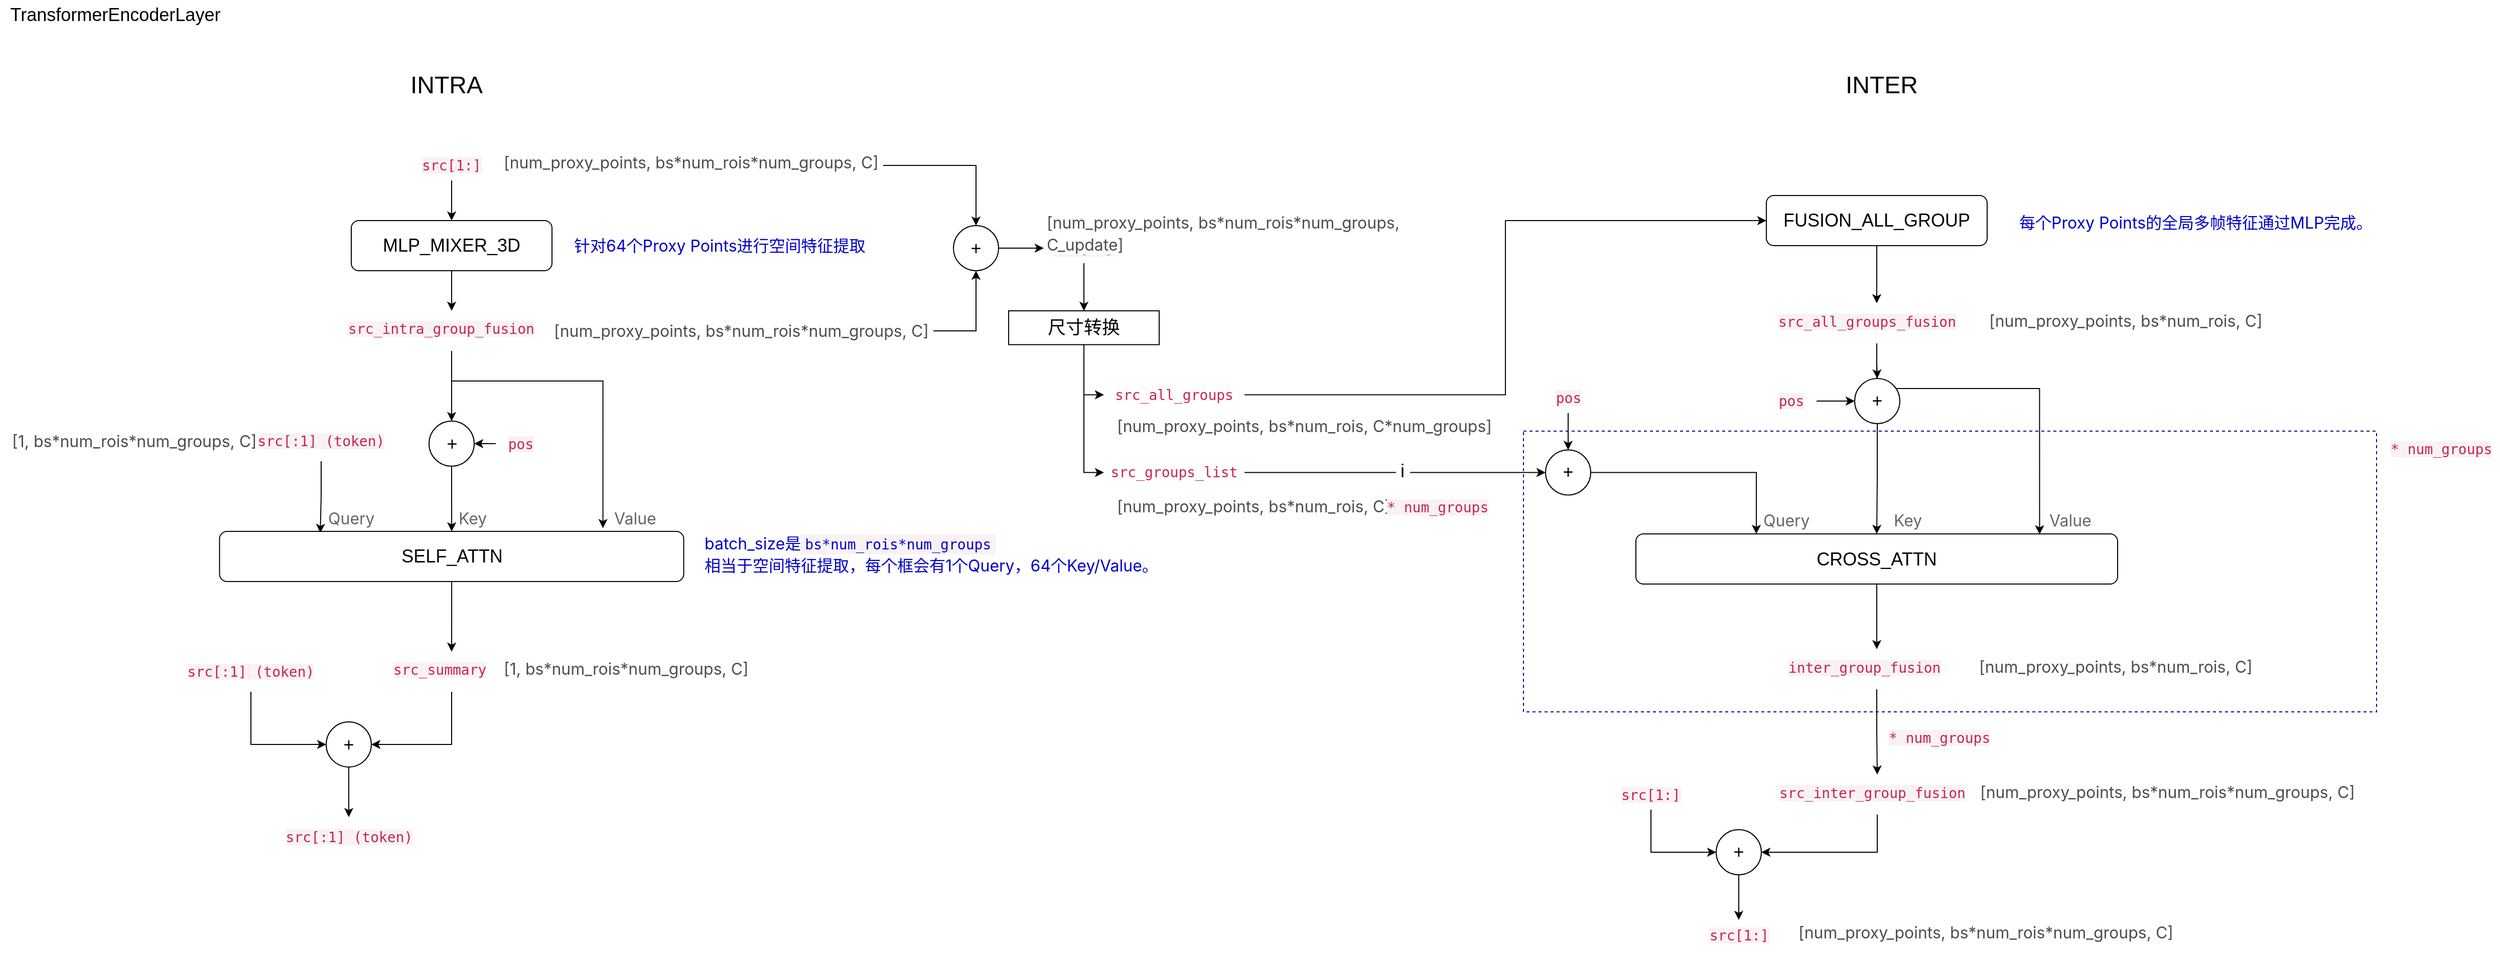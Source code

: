 <mxfile version="18.0.2" type="github">
  <diagram id="4wjyeySnkvLfih8uQl-l" name="Page-1">
    <mxGraphModel dx="3492" dy="1285" grid="1" gridSize="10" guides="1" tooltips="1" connect="1" arrows="1" fold="1" page="1" pageScale="1" pageWidth="1527" pageHeight="1569" math="0" shadow="0">
      <root>
        <mxCell id="0" />
        <mxCell id="1" parent="0" />
        <mxCell id="MsRUurbuokPV0QSmwj4z-70" value="" style="rounded=0;whiteSpace=wrap;html=1;fontSize=18;fontColor=#000000;fillColor=none;strokeColor=#000099;dashed=1;" vertex="1" parent="1">
          <mxGeometry x="1278" y="440" width="850" height="280" as="geometry" />
        </mxCell>
        <mxCell id="MsRUurbuokPV0QSmwj4z-1" value="&lt;font style=&quot;font-size: 18px;&quot;&gt;TransformerEncoderLayer&lt;/font&gt;" style="text;html=1;strokeColor=none;fillColor=none;align=center;verticalAlign=middle;whiteSpace=wrap;rounded=0;" vertex="1" parent="1">
          <mxGeometry x="-240" y="10" width="230" height="30" as="geometry" />
        </mxCell>
        <mxCell id="MsRUurbuokPV0QSmwj4z-8" style="edgeStyle=orthogonalEdgeStyle;rounded=0;orthogonalLoop=1;jettySize=auto;html=1;entryX=0.5;entryY=0;entryDx=0;entryDy=0;fontSize=18;" edge="1" parent="1" source="MsRUurbuokPV0QSmwj4z-2" target="MsRUurbuokPV0QSmwj4z-3">
          <mxGeometry relative="1" as="geometry" />
        </mxCell>
        <mxCell id="MsRUurbuokPV0QSmwj4z-2" value="&lt;span style=&quot;color: rgb(199, 37, 78); font-family: &amp;quot;Source Code Pro&amp;quot;, &amp;quot;DejaVu Sans Mono&amp;quot;, &amp;quot;Ubuntu Mono&amp;quot;, &amp;quot;Anonymous Pro&amp;quot;, &amp;quot;Droid Sans Mono&amp;quot;, Menlo, Monaco, Consolas, Inconsolata, Courier, monospace, &amp;quot;PingFang SC&amp;quot;, &amp;quot;Microsoft YaHei&amp;quot;, sans-serif; font-size: 14px; font-variant-ligatures: no-common-ligatures; text-align: start; background-color: rgb(249, 242, 244);&quot;&gt;src[1:]&lt;/span&gt;" style="text;html=1;strokeColor=none;fillColor=none;align=center;verticalAlign=middle;whiteSpace=wrap;rounded=0;" vertex="1" parent="1">
          <mxGeometry x="145" y="160" width="130" height="30" as="geometry" />
        </mxCell>
        <mxCell id="MsRUurbuokPV0QSmwj4z-9" style="edgeStyle=orthogonalEdgeStyle;rounded=0;orthogonalLoop=1;jettySize=auto;html=1;fontSize=18;" edge="1" parent="1" source="MsRUurbuokPV0QSmwj4z-3" target="MsRUurbuokPV0QSmwj4z-6">
          <mxGeometry relative="1" as="geometry" />
        </mxCell>
        <mxCell id="MsRUurbuokPV0QSmwj4z-3" value="MLP_MIXER_3D" style="rounded=1;whiteSpace=wrap;html=1;fontSize=18;" vertex="1" parent="1">
          <mxGeometry x="110" y="230" width="200" height="50" as="geometry" />
        </mxCell>
        <mxCell id="MsRUurbuokPV0QSmwj4z-11" style="edgeStyle=orthogonalEdgeStyle;rounded=0;orthogonalLoop=1;jettySize=auto;html=1;fontSize=18;" edge="1" parent="1" source="MsRUurbuokPV0QSmwj4z-4" target="MsRUurbuokPV0QSmwj4z-10">
          <mxGeometry relative="1" as="geometry" />
        </mxCell>
        <mxCell id="MsRUurbuokPV0QSmwj4z-4" value="&lt;meta charset=&quot;utf-8&quot;&gt;&lt;span style=&quot;color: rgb(77, 77, 77); font-family: -apple-system, &amp;quot;SF UI Text&amp;quot;, Arial, &amp;quot;PingFang SC&amp;quot;, &amp;quot;Hiragino Sans GB&amp;quot;, &amp;quot;Microsoft YaHei&amp;quot;, &amp;quot;WenQuanYi Micro Hei&amp;quot;, sans-serif; font-size: 16px; font-style: normal; font-variant-ligatures: no-common-ligatures; font-variant-caps: normal; font-weight: 400; letter-spacing: normal; orphans: 2; text-align: start; text-indent: 0px; text-transform: none; widows: 2; word-spacing: 0px; -webkit-text-stroke-width: 0px; background-color: rgb(255, 255, 255); text-decoration-thickness: initial; text-decoration-style: initial; text-decoration-color: initial; float: none; display: inline !important;&quot;&gt;[num_proxy_points, bs*num_rois*num_groups, C]&lt;/span&gt;" style="text;whiteSpace=wrap;html=1;fontSize=18;" vertex="1" parent="1">
          <mxGeometry x="260" y="155" width="380" height="40" as="geometry" />
        </mxCell>
        <mxCell id="MsRUurbuokPV0QSmwj4z-23" style="edgeStyle=orthogonalEdgeStyle;rounded=0;orthogonalLoop=1;jettySize=auto;html=1;entryX=0.5;entryY=0;entryDx=0;entryDy=0;fontSize=18;fontColor=#6666FF;exitX=0.5;exitY=1;exitDx=0;exitDy=0;" edge="1" parent="1" source="MsRUurbuokPV0QSmwj4z-6" target="MsRUurbuokPV0QSmwj4z-20">
          <mxGeometry relative="1" as="geometry">
            <Array as="points" />
          </mxGeometry>
        </mxCell>
        <mxCell id="MsRUurbuokPV0QSmwj4z-31" style="edgeStyle=orthogonalEdgeStyle;rounded=0;orthogonalLoop=1;jettySize=auto;html=1;entryX=0.826;entryY=-0.065;entryDx=0;entryDy=0;entryPerimeter=0;fontSize=18;fontColor=#6666FF;" edge="1" parent="1" source="MsRUurbuokPV0QSmwj4z-6" target="MsRUurbuokPV0QSmwj4z-19">
          <mxGeometry relative="1" as="geometry">
            <Array as="points">
              <mxPoint x="210" y="390" />
              <mxPoint x="361" y="390" />
            </Array>
          </mxGeometry>
        </mxCell>
        <mxCell id="MsRUurbuokPV0QSmwj4z-6" value="&lt;meta charset=&quot;utf-8&quot;&gt;&lt;span style=&quot;color: rgb(199, 37, 78); font-family: &amp;quot;Source Code Pro&amp;quot;, &amp;quot;DejaVu Sans Mono&amp;quot;, &amp;quot;Ubuntu Mono&amp;quot;, &amp;quot;Anonymous Pro&amp;quot;, &amp;quot;Droid Sans Mono&amp;quot;, Menlo, Monaco, Consolas, Inconsolata, Courier, monospace, &amp;quot;PingFang SC&amp;quot;, &amp;quot;Microsoft YaHei&amp;quot;, sans-serif; font-size: 14px; font-style: normal; font-variant-ligatures: no-common-ligatures; font-variant-caps: normal; font-weight: 400; letter-spacing: normal; orphans: 2; text-align: start; text-indent: 0px; text-transform: none; widows: 2; word-spacing: 0px; -webkit-text-stroke-width: 0px; background-color: rgb(249, 242, 244); text-decoration-thickness: initial; text-decoration-style: initial; text-decoration-color: initial; float: none; display: inline !important;&quot;&gt;src_intra_group_fusion&lt;/span&gt;" style="text;whiteSpace=wrap;html=1;fontSize=18;" vertex="1" parent="1">
          <mxGeometry x="105" y="320" width="210" height="40" as="geometry" />
        </mxCell>
        <mxCell id="MsRUurbuokPV0QSmwj4z-12" style="edgeStyle=orthogonalEdgeStyle;rounded=0;orthogonalLoop=1;jettySize=auto;html=1;entryX=0.5;entryY=1;entryDx=0;entryDy=0;fontSize=18;" edge="1" parent="1" source="MsRUurbuokPV0QSmwj4z-7" target="MsRUurbuokPV0QSmwj4z-10">
          <mxGeometry relative="1" as="geometry" />
        </mxCell>
        <mxCell id="MsRUurbuokPV0QSmwj4z-7" value="&lt;meta charset=&quot;utf-8&quot;&gt;&lt;p style=&quot;box-sizing: border-box; outline: 0px; margin: 0px 0px 16px; padding: 0px; font-weight: 400; font-size: 16px; color: rgb(77, 77, 77); line-height: 26px; overflow: auto hidden; overflow-wrap: break-word; font-family: -apple-system, &amp;quot;SF UI Text&amp;quot;, Arial, &amp;quot;PingFang SC&amp;quot;, &amp;quot;Hiragino Sans GB&amp;quot;, &amp;quot;Microsoft YaHei&amp;quot;, &amp;quot;WenQuanYi Micro Hei&amp;quot;, sans-serif; font-style: normal; font-variant-ligatures: no-common-ligatures; font-variant-caps: normal; letter-spacing: normal; orphans: 2; text-align: start; text-indent: 0px; text-transform: none; widows: 2; word-spacing: 0px; -webkit-text-stroke-width: 0px; background-color: rgb(255, 255, 255); text-decoration-thickness: initial; text-decoration-style: initial; text-decoration-color: initial;&quot;&gt;[num_proxy_points, bs*num_rois*num_groups, C]&lt;/p&gt;&lt;br class=&quot;Apple-interchange-newline&quot;&gt;" style="text;whiteSpace=wrap;html=1;fontSize=18;" vertex="1" parent="1">
          <mxGeometry x="310" y="320" width="380" height="40" as="geometry" />
        </mxCell>
        <mxCell id="MsRUurbuokPV0QSmwj4z-15" style="edgeStyle=orthogonalEdgeStyle;rounded=0;orthogonalLoop=1;jettySize=auto;html=1;entryX=0;entryY=0.5;entryDx=0;entryDy=0;fontSize=18;" edge="1" parent="1" source="MsRUurbuokPV0QSmwj4z-10" target="MsRUurbuokPV0QSmwj4z-13">
          <mxGeometry relative="1" as="geometry" />
        </mxCell>
        <mxCell id="MsRUurbuokPV0QSmwj4z-10" value="+" style="ellipse;whiteSpace=wrap;html=1;aspect=fixed;fontSize=18;" vertex="1" parent="1">
          <mxGeometry x="710" y="235" width="45" height="45" as="geometry" />
        </mxCell>
        <mxCell id="MsRUurbuokPV0QSmwj4z-58" style="edgeStyle=orthogonalEdgeStyle;rounded=0;orthogonalLoop=1;jettySize=auto;html=1;entryX=0.5;entryY=0;entryDx=0;entryDy=0;fontSize=18;fontColor=#000000;" edge="1" parent="1" source="MsRUurbuokPV0QSmwj4z-13" target="MsRUurbuokPV0QSmwj4z-50">
          <mxGeometry relative="1" as="geometry" />
        </mxCell>
        <mxCell id="MsRUurbuokPV0QSmwj4z-13" value="&lt;span style=&quot;color: rgb(199, 37, 78); font-family: &amp;quot;Source Code Pro&amp;quot;, &amp;quot;DejaVu Sans Mono&amp;quot;, &amp;quot;Ubuntu Mono&amp;quot;, &amp;quot;Anonymous Pro&amp;quot;, &amp;quot;Droid Sans Mono&amp;quot;, Menlo, Monaco, Consolas, Inconsolata, Courier, monospace, &amp;quot;PingFang SC&amp;quot;, &amp;quot;Microsoft YaHei&amp;quot;, sans-serif; font-size: 14px; font-variant-ligatures: no-common-ligatures; text-align: start; background-color: rgb(249, 242, 244);&quot;&gt;src[1:]&lt;/span&gt;" style="text;html=1;strokeColor=none;fillColor=none;align=center;verticalAlign=middle;whiteSpace=wrap;rounded=0;" vertex="1" parent="1">
          <mxGeometry x="800" y="242.5" width="80" height="30" as="geometry" />
        </mxCell>
        <mxCell id="MsRUurbuokPV0QSmwj4z-14" value="&lt;span style=&quot;color: rgb(77, 77, 77); font-family: -apple-system, &amp;quot;SF UI Text&amp;quot;, Arial, &amp;quot;PingFang SC&amp;quot;, &amp;quot;Hiragino Sans GB&amp;quot;, &amp;quot;Microsoft YaHei&amp;quot;, &amp;quot;WenQuanYi Micro Hei&amp;quot;, sans-serif; font-size: 16px; font-style: normal; font-variant-ligatures: no-common-ligatures; font-variant-caps: normal; font-weight: 400; letter-spacing: normal; orphans: 2; text-align: start; text-indent: 0px; text-transform: none; widows: 2; word-spacing: 0px; -webkit-text-stroke-width: 0px; background-color: rgb(255, 255, 255); text-decoration-thickness: initial; text-decoration-style: initial; text-decoration-color: initial; float: none; display: inline !important;&quot;&gt;[num_proxy_points, bs*num_rois*num_groups, C_update]&lt;/span&gt;" style="text;whiteSpace=wrap;html=1;fontSize=18;" vertex="1" parent="1">
          <mxGeometry x="801" y="215" width="420" height="38" as="geometry" />
        </mxCell>
        <mxCell id="MsRUurbuokPV0QSmwj4z-17" value="&lt;span style=&quot;font-family: -apple-system, &amp;quot;SF UI Text&amp;quot;, Arial, &amp;quot;PingFang SC&amp;quot;, &amp;quot;Hiragino Sans GB&amp;quot;, &amp;quot;Microsoft YaHei&amp;quot;, &amp;quot;WenQuanYi Micro Hei&amp;quot;, sans-serif; font-size: 16px; font-style: normal; font-variant-ligatures: no-common-ligatures; font-variant-caps: normal; font-weight: 400; letter-spacing: normal; orphans: 2; text-align: start; text-indent: 0px; text-transform: none; widows: 2; word-spacing: 0px; -webkit-text-stroke-width: 0px; background-color: rgb(255, 255, 255); text-decoration-thickness: initial; text-decoration-style: initial; text-decoration-color: initial; float: none; display: inline !important;&quot;&gt;&lt;font&gt;针对64个Proxy Points进行空间特征提取&lt;/font&gt;&lt;/span&gt;" style="text;whiteSpace=wrap;html=1;fontSize=18;fontColor=#0000CC;" vertex="1" parent="1">
          <mxGeometry x="330" y="237.5" width="310" height="40" as="geometry" />
        </mxCell>
        <mxCell id="MsRUurbuokPV0QSmwj4z-28" style="edgeStyle=orthogonalEdgeStyle;rounded=0;orthogonalLoop=1;jettySize=auto;html=1;entryX=0.217;entryY=0.03;entryDx=0;entryDy=0;fontSize=18;fontColor=#6666FF;entryPerimeter=0;" edge="1" parent="1" source="MsRUurbuokPV0QSmwj4z-18" target="MsRUurbuokPV0QSmwj4z-19">
          <mxGeometry relative="1" as="geometry" />
        </mxCell>
        <mxCell id="MsRUurbuokPV0QSmwj4z-18" value="&lt;span style=&quot;color: rgb(199, 37, 78); font-family: &amp;quot;Source Code Pro&amp;quot;, &amp;quot;DejaVu Sans Mono&amp;quot;, &amp;quot;Ubuntu Mono&amp;quot;, &amp;quot;Anonymous Pro&amp;quot;, &amp;quot;Droid Sans Mono&amp;quot;, Menlo, Monaco, Consolas, Inconsolata, Courier, monospace, &amp;quot;PingFang SC&amp;quot;, &amp;quot;Microsoft YaHei&amp;quot;, sans-serif; font-size: 14px; font-variant-ligatures: no-common-ligatures; text-align: start; background-color: rgb(249, 242, 244);&quot;&gt;src[:1] (token)&lt;/span&gt;" style="text;html=1;strokeColor=none;fillColor=none;align=center;verticalAlign=middle;whiteSpace=wrap;rounded=0;" vertex="1" parent="1">
          <mxGeometry y="430" width="160" height="40" as="geometry" />
        </mxCell>
        <mxCell id="MsRUurbuokPV0QSmwj4z-38" style="edgeStyle=orthogonalEdgeStyle;rounded=0;orthogonalLoop=1;jettySize=auto;html=1;entryX=0.5;entryY=0;entryDx=0;entryDy=0;fontSize=18;fontColor=#666666;" edge="1" parent="1" source="MsRUurbuokPV0QSmwj4z-19" target="MsRUurbuokPV0QSmwj4z-36">
          <mxGeometry relative="1" as="geometry" />
        </mxCell>
        <mxCell id="MsRUurbuokPV0QSmwj4z-19" value="SELF_ATTN" style="rounded=1;whiteSpace=wrap;html=1;fontSize=18;" vertex="1" parent="1">
          <mxGeometry x="-21.25" y="540" width="462.5" height="50" as="geometry" />
        </mxCell>
        <mxCell id="MsRUurbuokPV0QSmwj4z-26" style="edgeStyle=orthogonalEdgeStyle;rounded=0;orthogonalLoop=1;jettySize=auto;html=1;fontSize=18;fontColor=#6666FF;" edge="1" parent="1" source="MsRUurbuokPV0QSmwj4z-20" target="MsRUurbuokPV0QSmwj4z-19">
          <mxGeometry relative="1" as="geometry" />
        </mxCell>
        <mxCell id="MsRUurbuokPV0QSmwj4z-20" value="+" style="ellipse;whiteSpace=wrap;html=1;aspect=fixed;fontSize=18;" vertex="1" parent="1">
          <mxGeometry x="187.5" y="430" width="45" height="45" as="geometry" />
        </mxCell>
        <mxCell id="MsRUurbuokPV0QSmwj4z-24" style="edgeStyle=orthogonalEdgeStyle;rounded=0;orthogonalLoop=1;jettySize=auto;html=1;entryX=1;entryY=0.5;entryDx=0;entryDy=0;fontSize=18;fontColor=#6666FF;" edge="1" parent="1" source="MsRUurbuokPV0QSmwj4z-21" target="MsRUurbuokPV0QSmwj4z-20">
          <mxGeometry relative="1" as="geometry" />
        </mxCell>
        <mxCell id="MsRUurbuokPV0QSmwj4z-21" value="&lt;span style=&quot;color: rgb(199, 37, 78); font-family: &amp;quot;Source Code Pro&amp;quot;, &amp;quot;DejaVu Sans Mono&amp;quot;, &amp;quot;Ubuntu Mono&amp;quot;, &amp;quot;Anonymous Pro&amp;quot;, &amp;quot;Droid Sans Mono&amp;quot;, Menlo, Monaco, Consolas, Inconsolata, Courier, monospace, &amp;quot;PingFang SC&amp;quot;, &amp;quot;Microsoft YaHei&amp;quot;, sans-serif; font-size: 14px; font-variant-ligatures: no-common-ligatures; text-align: start; background-color: rgb(249, 242, 244);&quot;&gt;pos&lt;/span&gt;" style="text;html=1;strokeColor=none;fillColor=none;align=center;verticalAlign=middle;whiteSpace=wrap;rounded=0;" vertex="1" parent="1">
          <mxGeometry x="254" y="437.5" width="50" height="30" as="geometry" />
        </mxCell>
        <mxCell id="MsRUurbuokPV0QSmwj4z-32" value="&lt;span style=&quot;font-family: -apple-system, &amp;quot;SF UI Text&amp;quot;, Arial, &amp;quot;PingFang SC&amp;quot;, &amp;quot;Hiragino Sans GB&amp;quot;, &amp;quot;Microsoft YaHei&amp;quot;, &amp;quot;WenQuanYi Micro Hei&amp;quot;, sans-serif; font-size: 16px; font-style: normal; font-variant-ligatures: no-common-ligatures; font-variant-caps: normal; font-weight: 400; letter-spacing: normal; orphans: 2; text-align: start; text-indent: 0px; text-transform: none; widows: 2; word-spacing: 0px; -webkit-text-stroke-width: 0px; background-color: rgb(255, 255, 255); text-decoration-thickness: initial; text-decoration-style: initial; text-decoration-color: initial; float: none; display: inline !important;&quot;&gt;&lt;font color=&quot;#666666&quot;&gt;Query&lt;/font&gt;&lt;/span&gt;" style="text;whiteSpace=wrap;html=1;fontSize=18;" vertex="1" parent="1">
          <mxGeometry x="85" y="510" width="60" height="40" as="geometry" />
        </mxCell>
        <mxCell id="MsRUurbuokPV0QSmwj4z-33" value="&lt;span style=&quot;font-family: -apple-system, &amp;quot;SF UI Text&amp;quot;, Arial, &amp;quot;PingFang SC&amp;quot;, &amp;quot;Hiragino Sans GB&amp;quot;, &amp;quot;Microsoft YaHei&amp;quot;, &amp;quot;WenQuanYi Micro Hei&amp;quot;, sans-serif; font-size: 16px; font-style: normal; font-variant-ligatures: no-common-ligatures; font-variant-caps: normal; font-weight: 400; letter-spacing: normal; orphans: 2; text-align: start; text-indent: 0px; text-transform: none; widows: 2; word-spacing: 0px; -webkit-text-stroke-width: 0px; background-color: rgb(255, 255, 255); text-decoration-thickness: initial; text-decoration-style: initial; text-decoration-color: initial; float: none; display: inline !important;&quot;&gt;&lt;font color=&quot;#666666&quot;&gt;Key&lt;/font&gt;&lt;/span&gt;" style="text;whiteSpace=wrap;html=1;fontSize=18;" vertex="1" parent="1">
          <mxGeometry x="215" y="510" width="60" height="40" as="geometry" />
        </mxCell>
        <mxCell id="MsRUurbuokPV0QSmwj4z-34" value="&lt;span style=&quot;font-family: -apple-system, &amp;quot;SF UI Text&amp;quot;, Arial, &amp;quot;PingFang SC&amp;quot;, &amp;quot;Hiragino Sans GB&amp;quot;, &amp;quot;Microsoft YaHei&amp;quot;, &amp;quot;WenQuanYi Micro Hei&amp;quot;, sans-serif; font-size: 16px; font-style: normal; font-variant-ligatures: no-common-ligatures; font-variant-caps: normal; font-weight: 400; letter-spacing: normal; orphans: 2; text-align: start; text-indent: 0px; text-transform: none; widows: 2; word-spacing: 0px; -webkit-text-stroke-width: 0px; background-color: rgb(255, 255, 255); text-decoration-thickness: initial; text-decoration-style: initial; text-decoration-color: initial; float: none; display: inline !important;&quot;&gt;&lt;font color=&quot;#666666&quot;&gt;Value&lt;/font&gt;&lt;/span&gt;" style="text;whiteSpace=wrap;html=1;fontSize=18;" vertex="1" parent="1">
          <mxGeometry x="370" y="510" width="60" height="40" as="geometry" />
        </mxCell>
        <mxCell id="MsRUurbuokPV0QSmwj4z-35" value="&lt;meta charset=&quot;utf-8&quot;&gt;&lt;span style=&quot;color: rgb(77, 77, 77); font-family: -apple-system, &amp;quot;SF UI Text&amp;quot;, Arial, &amp;quot;PingFang SC&amp;quot;, &amp;quot;Hiragino Sans GB&amp;quot;, &amp;quot;Microsoft YaHei&amp;quot;, &amp;quot;WenQuanYi Micro Hei&amp;quot;, sans-serif; font-size: 16px; font-style: normal; font-variant-ligatures: no-common-ligatures; font-variant-caps: normal; font-weight: 400; letter-spacing: normal; orphans: 2; text-align: start; text-indent: 0px; text-transform: none; widows: 2; word-spacing: 0px; -webkit-text-stroke-width: 0px; background-color: rgb(255, 255, 255); text-decoration-thickness: initial; text-decoration-style: initial; text-decoration-color: initial; float: none; display: inline !important;&quot;&gt;[1, bs*num_rois*num_groups, C]&lt;/span&gt;" style="text;whiteSpace=wrap;html=1;fontSize=18;fontColor=#666666;" vertex="1" parent="1">
          <mxGeometry x="-230" y="432.5" width="260" height="40" as="geometry" />
        </mxCell>
        <mxCell id="MsRUurbuokPV0QSmwj4z-91" style="edgeStyle=orthogonalEdgeStyle;rounded=0;orthogonalLoop=1;jettySize=auto;html=1;entryX=1;entryY=0.5;entryDx=0;entryDy=0;fontSize=18;fontColor=#000000;exitX=0.5;exitY=1;exitDx=0;exitDy=0;" edge="1" parent="1" source="MsRUurbuokPV0QSmwj4z-36" target="MsRUurbuokPV0QSmwj4z-90">
          <mxGeometry relative="1" as="geometry" />
        </mxCell>
        <mxCell id="MsRUurbuokPV0QSmwj4z-36" value="&lt;meta charset=&quot;utf-8&quot;&gt;&lt;span style=&quot;color: rgb(199, 37, 78); font-family: &amp;quot;Source Code Pro&amp;quot;, &amp;quot;DejaVu Sans Mono&amp;quot;, &amp;quot;Ubuntu Mono&amp;quot;, &amp;quot;Anonymous Pro&amp;quot;, &amp;quot;Droid Sans Mono&amp;quot;, Menlo, Monaco, Consolas, Inconsolata, Courier, monospace, &amp;quot;PingFang SC&amp;quot;, &amp;quot;Microsoft YaHei&amp;quot;, sans-serif; font-size: 14px; font-style: normal; font-variant-ligatures: no-common-ligatures; font-variant-caps: normal; font-weight: 400; letter-spacing: normal; orphans: 2; text-align: start; text-indent: 0px; text-transform: none; widows: 2; word-spacing: 0px; -webkit-text-stroke-width: 0px; background-color: rgb(249, 242, 244); text-decoration-thickness: initial; text-decoration-style: initial; text-decoration-color: initial; float: none; display: inline !important;&quot;&gt;src_summary&lt;/span&gt;" style="text;whiteSpace=wrap;html=1;fontSize=18;fontColor=#666666;" vertex="1" parent="1">
          <mxGeometry x="150" y="660" width="120" height="40" as="geometry" />
        </mxCell>
        <mxCell id="MsRUurbuokPV0QSmwj4z-37" value="&lt;meta charset=&quot;utf-8&quot;&gt;&lt;span style=&quot;color: rgb(77, 77, 77); font-family: -apple-system, &amp;quot;SF UI Text&amp;quot;, Arial, &amp;quot;PingFang SC&amp;quot;, &amp;quot;Hiragino Sans GB&amp;quot;, &amp;quot;Microsoft YaHei&amp;quot;, &amp;quot;WenQuanYi Micro Hei&amp;quot;, sans-serif; font-size: 16px; font-style: normal; font-variant-ligatures: no-common-ligatures; font-variant-caps: normal; font-weight: 400; letter-spacing: normal; orphans: 2; text-align: start; text-indent: 0px; text-transform: none; widows: 2; word-spacing: 0px; -webkit-text-stroke-width: 0px; background-color: rgb(255, 255, 255); text-decoration-thickness: initial; text-decoration-style: initial; text-decoration-color: initial; float: none; display: inline !important;&quot;&gt;[1, bs*num_rois*num_groups, C]&lt;/span&gt;" style="text;whiteSpace=wrap;html=1;fontSize=18;fontColor=#666666;" vertex="1" parent="1">
          <mxGeometry x="260" y="660" width="260" height="40" as="geometry" />
        </mxCell>
        <mxCell id="MsRUurbuokPV0QSmwj4z-39" value="&lt;meta charset=&quot;utf-8&quot;&gt;&lt;span style=&quot;font-family: -apple-system, &amp;quot;SF UI Text&amp;quot;, Arial, &amp;quot;PingFang SC&amp;quot;, &amp;quot;Hiragino Sans GB&amp;quot;, &amp;quot;Microsoft YaHei&amp;quot;, &amp;quot;WenQuanYi Micro Hei&amp;quot;, sans-serif; font-size: 16px; font-style: normal; font-variant-ligatures: no-common-ligatures; font-variant-caps: normal; font-weight: 400; letter-spacing: normal; orphans: 2; text-align: start; text-indent: 0px; text-transform: none; widows: 2; word-spacing: 0px; -webkit-text-stroke-width: 0px; background-color: rgb(255, 255, 255); text-decoration-thickness: initial; text-decoration-style: initial; text-decoration-color: initial; float: none; display: inline !important;&quot;&gt;batch_size是&lt;/span&gt;&lt;code style=&quot;box-sizing: border-box; outline: 0px; font-family: &amp;quot;Source Code Pro&amp;quot;, &amp;quot;DejaVu Sans Mono&amp;quot;, &amp;quot;Ubuntu Mono&amp;quot;, &amp;quot;Anonymous Pro&amp;quot;, &amp;quot;Droid Sans Mono&amp;quot;, Menlo, Monaco, Consolas, Inconsolata, Courier, monospace, &amp;quot;PingFang SC&amp;quot;, &amp;quot;Microsoft YaHei&amp;quot;, sans-serif; font-size: 14px; line-height: 22px; background-color: rgb(249, 242, 244); border-radius: 2px; padding: 2px 4px; overflow-wrap: break-word; font-style: normal; font-variant-ligatures: no-common-ligatures; font-variant-caps: normal; font-weight: 400; letter-spacing: normal; orphans: 2; text-align: start; text-indent: 0px; text-transform: none; widows: 2; word-spacing: 0px; -webkit-text-stroke-width: 0px; text-decoration-thickness: initial; text-decoration-style: initial; text-decoration-color: initial;&quot;&gt;bs*num_rois*num_groups&lt;/code&gt;&lt;br style=&quot;box-sizing: border-box; outline: 0px; overflow-wrap: break-word; font-family: -apple-system, &amp;quot;SF UI Text&amp;quot;, Arial, &amp;quot;PingFang SC&amp;quot;, &amp;quot;Hiragino Sans GB&amp;quot;, &amp;quot;Microsoft YaHei&amp;quot;, &amp;quot;WenQuanYi Micro Hei&amp;quot;, sans-serif; font-size: 16px; font-style: normal; font-variant-ligatures: no-common-ligatures; font-variant-caps: normal; font-weight: 400; letter-spacing: normal; orphans: 2; text-align: start; text-indent: 0px; text-transform: none; widows: 2; word-spacing: 0px; -webkit-text-stroke-width: 0px; background-color: rgb(255, 255, 255); text-decoration-thickness: initial; text-decoration-style: initial; text-decoration-color: initial;&quot;&gt;&lt;span style=&quot;font-family: -apple-system, &amp;quot;SF UI Text&amp;quot;, Arial, &amp;quot;PingFang SC&amp;quot;, &amp;quot;Hiragino Sans GB&amp;quot;, &amp;quot;Microsoft YaHei&amp;quot;, &amp;quot;WenQuanYi Micro Hei&amp;quot;, sans-serif; font-size: 16px; font-style: normal; font-variant-ligatures: no-common-ligatures; font-variant-caps: normal; font-weight: 400; letter-spacing: normal; orphans: 2; text-align: start; text-indent: 0px; text-transform: none; widows: 2; word-spacing: 0px; -webkit-text-stroke-width: 0px; background-color: rgb(255, 255, 255); text-decoration-thickness: initial; text-decoration-style: initial; text-decoration-color: initial; float: none; display: inline !important;&quot;&gt;相当于空间特征提取，每个框会有1个Query，64个Key/Value。&lt;/span&gt;" style="text;whiteSpace=wrap;html=1;fontSize=18;fontColor=#0000CC;" vertex="1" parent="1">
          <mxGeometry x="460" y="535" width="470" height="60" as="geometry" />
        </mxCell>
        <mxCell id="MsRUurbuokPV0QSmwj4z-46" style="edgeStyle=orthogonalEdgeStyle;rounded=0;orthogonalLoop=1;jettySize=auto;html=1;entryX=0.5;entryY=0;entryDx=0;entryDy=0;fontSize=18;fontColor=#0000CC;" edge="1" parent="1" source="MsRUurbuokPV0QSmwj4z-40" target="MsRUurbuokPV0QSmwj4z-43">
          <mxGeometry relative="1" as="geometry" />
        </mxCell>
        <mxCell id="MsRUurbuokPV0QSmwj4z-40" value="FUSION_ALL_GROUP" style="rounded=1;whiteSpace=wrap;html=1;fontSize=18;" vertex="1" parent="1">
          <mxGeometry x="1520" y="205" width="220" height="50" as="geometry" />
        </mxCell>
        <mxCell id="MsRUurbuokPV0QSmwj4z-65" style="edgeStyle=orthogonalEdgeStyle;rounded=0;orthogonalLoop=1;jettySize=auto;html=1;entryX=0.5;entryY=0;entryDx=0;entryDy=0;fontSize=18;fontColor=#000000;" edge="1" parent="1" source="MsRUurbuokPV0QSmwj4z-43" target="MsRUurbuokPV0QSmwj4z-62">
          <mxGeometry relative="1" as="geometry" />
        </mxCell>
        <mxCell id="MsRUurbuokPV0QSmwj4z-67" style="edgeStyle=orthogonalEdgeStyle;rounded=0;orthogonalLoop=1;jettySize=auto;html=1;entryX=0.838;entryY=0.01;entryDx=0;entryDy=0;entryPerimeter=0;fontSize=18;fontColor=#000000;" edge="1" parent="1" source="MsRUurbuokPV0QSmwj4z-43" target="MsRUurbuokPV0QSmwj4z-47">
          <mxGeometry relative="1" as="geometry">
            <Array as="points">
              <mxPoint x="1630" y="397.5" />
              <mxPoint x="1792" y="397.5" />
            </Array>
          </mxGeometry>
        </mxCell>
        <mxCell id="MsRUurbuokPV0QSmwj4z-43" value="&lt;meta charset=&quot;utf-8&quot;&gt;&lt;span style=&quot;color: rgb(199, 37, 78); font-family: &amp;quot;Source Code Pro&amp;quot;, &amp;quot;DejaVu Sans Mono&amp;quot;, &amp;quot;Ubuntu Mono&amp;quot;, &amp;quot;Anonymous Pro&amp;quot;, &amp;quot;Droid Sans Mono&amp;quot;, Menlo, Monaco, Consolas, Inconsolata, Courier, monospace, &amp;quot;PingFang SC&amp;quot;, &amp;quot;Microsoft YaHei&amp;quot;, sans-serif; font-size: 14px; font-style: normal; font-variant-ligatures: no-common-ligatures; font-variant-caps: normal; font-weight: 400; letter-spacing: normal; orphans: 2; text-align: start; text-indent: 0px; text-transform: none; widows: 2; word-spacing: 0px; -webkit-text-stroke-width: 0px; background-color: rgb(249, 242, 244); text-decoration-thickness: initial; text-decoration-style: initial; text-decoration-color: initial; float: none; display: inline !important;&quot;&gt;src_all_groups_fusion&lt;/span&gt;" style="text;whiteSpace=wrap;html=1;fontSize=18;fontColor=#0000FF;" vertex="1" parent="1">
          <mxGeometry x="1530" y="312.5" width="200" height="40" as="geometry" />
        </mxCell>
        <mxCell id="MsRUurbuokPV0QSmwj4z-44" value="&lt;meta charset=&quot;utf-8&quot;&gt;&lt;span style=&quot;color: rgb(77, 77, 77); font-family: -apple-system, &amp;quot;SF UI Text&amp;quot;, Arial, &amp;quot;PingFang SC&amp;quot;, &amp;quot;Hiragino Sans GB&amp;quot;, &amp;quot;Microsoft YaHei&amp;quot;, &amp;quot;WenQuanYi Micro Hei&amp;quot;, sans-serif; font-size: 16px; font-style: normal; font-variant-ligatures: no-common-ligatures; font-variant-caps: normal; font-weight: 400; letter-spacing: normal; orphans: 2; text-align: start; text-indent: 0px; text-transform: none; widows: 2; word-spacing: 0px; -webkit-text-stroke-width: 0px; background-color: rgb(255, 255, 255); text-decoration-thickness: initial; text-decoration-style: initial; text-decoration-color: initial; float: none; display: inline !important;&quot;&gt;[num_proxy_points, bs*num_rois, C]&lt;/span&gt;" style="text;whiteSpace=wrap;html=1;fontSize=18;fontColor=#0000FF;" vertex="1" parent="1">
          <mxGeometry x="1740" y="312.5" width="280" height="40" as="geometry" />
        </mxCell>
        <mxCell id="MsRUurbuokPV0QSmwj4z-45" value="&lt;meta charset=&quot;utf-8&quot;&gt;&lt;span style=&quot;font-family: -apple-system, &amp;quot;SF UI Text&amp;quot;, Arial, &amp;quot;PingFang SC&amp;quot;, &amp;quot;Hiragino Sans GB&amp;quot;, &amp;quot;Microsoft YaHei&amp;quot;, &amp;quot;WenQuanYi Micro Hei&amp;quot;, sans-serif; font-size: 16px; font-style: normal; font-variant-ligatures: no-common-ligatures; font-variant-caps: normal; font-weight: 400; letter-spacing: normal; orphans: 2; text-align: start; text-indent: 0px; text-transform: none; widows: 2; word-spacing: 0px; -webkit-text-stroke-width: 0px; background-color: rgb(255, 255, 255); text-decoration-thickness: initial; text-decoration-style: initial; text-decoration-color: initial; float: none; display: inline !important;&quot;&gt;每个Proxy Points的全局多帧特征通过MLP完成。&lt;/span&gt;" style="text;whiteSpace=wrap;html=1;fontSize=18;fontColor=#0000CC;" vertex="1" parent="1">
          <mxGeometry x="1770" y="215" width="370" height="40" as="geometry" />
        </mxCell>
        <mxCell id="MsRUurbuokPV0QSmwj4z-76" style="edgeStyle=orthogonalEdgeStyle;rounded=0;orthogonalLoop=1;jettySize=auto;html=1;fontSize=18;fontColor=#000000;" edge="1" parent="1" source="MsRUurbuokPV0QSmwj4z-47" target="MsRUurbuokPV0QSmwj4z-68">
          <mxGeometry relative="1" as="geometry" />
        </mxCell>
        <mxCell id="MsRUurbuokPV0QSmwj4z-47" value="CROSS_ATTN" style="rounded=1;whiteSpace=wrap;html=1;fontSize=18;" vertex="1" parent="1">
          <mxGeometry x="1390" y="542.5" width="480" height="50" as="geometry" />
        </mxCell>
        <mxCell id="MsRUurbuokPV0QSmwj4z-59" style="edgeStyle=orthogonalEdgeStyle;rounded=0;orthogonalLoop=1;jettySize=auto;html=1;entryX=0;entryY=0.5;entryDx=0;entryDy=0;fontSize=18;fontColor=#000000;" edge="1" parent="1" source="MsRUurbuokPV0QSmwj4z-50" target="MsRUurbuokPV0QSmwj4z-103">
          <mxGeometry relative="1" as="geometry">
            <mxPoint x="1315.0" y="280" as="targetPoint" />
          </mxGeometry>
        </mxCell>
        <mxCell id="MsRUurbuokPV0QSmwj4z-109" style="edgeStyle=orthogonalEdgeStyle;rounded=0;orthogonalLoop=1;jettySize=auto;html=1;entryX=0;entryY=0.5;entryDx=0;entryDy=0;fontSize=18;fontColor=#000000;" edge="1" parent="1" source="MsRUurbuokPV0QSmwj4z-50" target="MsRUurbuokPV0QSmwj4z-107">
          <mxGeometry relative="1" as="geometry" />
        </mxCell>
        <mxCell id="MsRUurbuokPV0QSmwj4z-50" value="&lt;font color=&quot;#000000&quot;&gt;尺寸转换&lt;/font&gt;" style="rounded=0;whiteSpace=wrap;html=1;fontSize=18;fontColor=#0000CC;" vertex="1" parent="1">
          <mxGeometry x="765" y="320" width="150" height="33.75" as="geometry" />
        </mxCell>
        <mxCell id="MsRUurbuokPV0QSmwj4z-56" style="edgeStyle=orthogonalEdgeStyle;rounded=0;orthogonalLoop=1;jettySize=auto;html=1;entryX=0;entryY=0.5;entryDx=0;entryDy=0;fontSize=18;fontColor=#000000;exitX=1;exitY=0.5;exitDx=0;exitDy=0;" edge="1" parent="1" source="MsRUurbuokPV0QSmwj4z-107" target="MsRUurbuokPV0QSmwj4z-53">
          <mxGeometry relative="1" as="geometry">
            <mxPoint x="1380.0" y="300" as="sourcePoint" />
          </mxGeometry>
        </mxCell>
        <mxCell id="MsRUurbuokPV0QSmwj4z-100" value="&amp;nbsp;i&amp;nbsp;" style="edgeLabel;html=1;align=center;verticalAlign=middle;resizable=0;points=[];fontSize=18;fontColor=#000000;" vertex="1" connectable="0" parent="MsRUurbuokPV0QSmwj4z-56">
          <mxGeometry x="0.046" y="2" relative="1" as="geometry">
            <mxPoint as="offset" />
          </mxGeometry>
        </mxCell>
        <mxCell id="MsRUurbuokPV0QSmwj4z-61" style="edgeStyle=orthogonalEdgeStyle;rounded=0;orthogonalLoop=1;jettySize=auto;html=1;entryX=0.25;entryY=0;entryDx=0;entryDy=0;fontSize=18;fontColor=#000000;exitX=1;exitY=0.5;exitDx=0;exitDy=0;" edge="1" parent="1" source="MsRUurbuokPV0QSmwj4z-53" target="MsRUurbuokPV0QSmwj4z-47">
          <mxGeometry relative="1" as="geometry" />
        </mxCell>
        <mxCell id="MsRUurbuokPV0QSmwj4z-53" value="+" style="ellipse;whiteSpace=wrap;html=1;aspect=fixed;fontSize=18;" vertex="1" parent="1">
          <mxGeometry x="1300" y="458.75" width="45" height="45" as="geometry" />
        </mxCell>
        <mxCell id="MsRUurbuokPV0QSmwj4z-55" style="edgeStyle=orthogonalEdgeStyle;rounded=0;orthogonalLoop=1;jettySize=auto;html=1;entryX=0.5;entryY=0;entryDx=0;entryDy=0;fontSize=18;fontColor=#000000;" edge="1" parent="1" source="MsRUurbuokPV0QSmwj4z-54" target="MsRUurbuokPV0QSmwj4z-53">
          <mxGeometry relative="1" as="geometry" />
        </mxCell>
        <mxCell id="MsRUurbuokPV0QSmwj4z-54" value="&lt;span style=&quot;color: rgb(199, 37, 78); font-family: &amp;quot;Source Code Pro&amp;quot;, &amp;quot;DejaVu Sans Mono&amp;quot;, &amp;quot;Ubuntu Mono&amp;quot;, &amp;quot;Anonymous Pro&amp;quot;, &amp;quot;Droid Sans Mono&amp;quot;, Menlo, Monaco, Consolas, Inconsolata, Courier, monospace, &amp;quot;PingFang SC&amp;quot;, &amp;quot;Microsoft YaHei&amp;quot;, sans-serif; font-size: 14px; font-variant-ligatures: no-common-ligatures; text-align: start; background-color: rgb(249, 242, 244);&quot;&gt;pos&lt;/span&gt;" style="text;html=1;strokeColor=none;fillColor=none;align=center;verticalAlign=middle;whiteSpace=wrap;rounded=0;" vertex="1" parent="1">
          <mxGeometry x="1297.5" y="392" width="50" height="30" as="geometry" />
        </mxCell>
        <mxCell id="MsRUurbuokPV0QSmwj4z-66" style="edgeStyle=orthogonalEdgeStyle;rounded=0;orthogonalLoop=1;jettySize=auto;html=1;entryX=0.5;entryY=0;entryDx=0;entryDy=0;fontSize=18;fontColor=#000000;" edge="1" parent="1" source="MsRUurbuokPV0QSmwj4z-62" target="MsRUurbuokPV0QSmwj4z-47">
          <mxGeometry relative="1" as="geometry" />
        </mxCell>
        <mxCell id="MsRUurbuokPV0QSmwj4z-62" value="+" style="ellipse;whiteSpace=wrap;html=1;aspect=fixed;fontSize=18;" vertex="1" parent="1">
          <mxGeometry x="1608" y="387.5" width="45" height="45" as="geometry" />
        </mxCell>
        <mxCell id="MsRUurbuokPV0QSmwj4z-63" style="edgeStyle=orthogonalEdgeStyle;rounded=0;orthogonalLoop=1;jettySize=auto;html=1;entryX=0;entryY=0.5;entryDx=0;entryDy=0;fontSize=18;fontColor=#000000;" edge="1" parent="1" source="MsRUurbuokPV0QSmwj4z-64" target="MsRUurbuokPV0QSmwj4z-62">
          <mxGeometry relative="1" as="geometry" />
        </mxCell>
        <mxCell id="MsRUurbuokPV0QSmwj4z-64" value="&lt;span style=&quot;color: rgb(199, 37, 78); font-family: &amp;quot;Source Code Pro&amp;quot;, &amp;quot;DejaVu Sans Mono&amp;quot;, &amp;quot;Ubuntu Mono&amp;quot;, &amp;quot;Anonymous Pro&amp;quot;, &amp;quot;Droid Sans Mono&amp;quot;, Menlo, Monaco, Consolas, Inconsolata, Courier, monospace, &amp;quot;PingFang SC&amp;quot;, &amp;quot;Microsoft YaHei&amp;quot;, sans-serif; font-size: 14px; font-variant-ligatures: no-common-ligatures; text-align: start; background-color: rgb(249, 242, 244);&quot;&gt;pos&lt;/span&gt;" style="text;html=1;strokeColor=none;fillColor=none;align=center;verticalAlign=middle;whiteSpace=wrap;rounded=0;" vertex="1" parent="1">
          <mxGeometry x="1520" y="395" width="50" height="30" as="geometry" />
        </mxCell>
        <mxCell id="MsRUurbuokPV0QSmwj4z-79" style="edgeStyle=orthogonalEdgeStyle;rounded=0;orthogonalLoop=1;jettySize=auto;html=1;entryX=0.5;entryY=0;entryDx=0;entryDy=0;fontSize=18;fontColor=#000000;" edge="1" parent="1" source="MsRUurbuokPV0QSmwj4z-68" target="MsRUurbuokPV0QSmwj4z-78">
          <mxGeometry relative="1" as="geometry" />
        </mxCell>
        <mxCell id="MsRUurbuokPV0QSmwj4z-68" value="&lt;meta charset=&quot;utf-8&quot;&gt;&lt;span style=&quot;color: rgb(199, 37, 78); font-family: &amp;quot;Source Code Pro&amp;quot;, &amp;quot;DejaVu Sans Mono&amp;quot;, &amp;quot;Ubuntu Mono&amp;quot;, &amp;quot;Anonymous Pro&amp;quot;, &amp;quot;Droid Sans Mono&amp;quot;, Menlo, Monaco, Consolas, Inconsolata, Courier, monospace, &amp;quot;PingFang SC&amp;quot;, &amp;quot;Microsoft YaHei&amp;quot;, sans-serif; font-size: 14px; font-style: normal; font-variant-ligatures: no-common-ligatures; font-variant-caps: normal; font-weight: 400; letter-spacing: normal; orphans: 2; text-align: start; text-indent: 0px; text-transform: none; widows: 2; word-spacing: 0px; -webkit-text-stroke-width: 0px; background-color: rgb(249, 242, 244); text-decoration-thickness: initial; text-decoration-style: initial; text-decoration-color: initial; float: none; display: inline !important;&quot;&gt;inter_group_fusion&lt;/span&gt;" style="text;whiteSpace=wrap;html=1;fontSize=18;fontColor=#000000;" vertex="1" parent="1">
          <mxGeometry x="1540" y="657.5" width="180" height="40" as="geometry" />
        </mxCell>
        <mxCell id="MsRUurbuokPV0QSmwj4z-69" value="&lt;meta charset=&quot;utf-8&quot;&gt;&lt;span style=&quot;color: rgb(77, 77, 77); font-family: -apple-system, &amp;quot;SF UI Text&amp;quot;, Arial, &amp;quot;PingFang SC&amp;quot;, &amp;quot;Hiragino Sans GB&amp;quot;, &amp;quot;Microsoft YaHei&amp;quot;, &amp;quot;WenQuanYi Micro Hei&amp;quot;, sans-serif; font-size: 16px; font-style: normal; font-variant-ligatures: no-common-ligatures; font-variant-caps: normal; font-weight: 400; letter-spacing: normal; orphans: 2; text-align: start; text-indent: 0px; text-transform: none; widows: 2; word-spacing: 0px; -webkit-text-stroke-width: 0px; background-color: rgb(255, 255, 255); text-decoration-thickness: initial; text-decoration-style: initial; text-decoration-color: initial; float: none; display: inline !important;&quot;&gt;[num_proxy_points, bs*num_rois, C]&lt;/span&gt;" style="text;whiteSpace=wrap;html=1;fontSize=18;fontColor=#000000;" vertex="1" parent="1">
          <mxGeometry x="1730" y="657.5" width="280" height="40" as="geometry" />
        </mxCell>
        <mxCell id="MsRUurbuokPV0QSmwj4z-85" style="edgeStyle=orthogonalEdgeStyle;rounded=0;orthogonalLoop=1;jettySize=auto;html=1;entryX=1;entryY=0.5;entryDx=0;entryDy=0;fontSize=18;fontColor=#000000;exitX=0.5;exitY=1;exitDx=0;exitDy=0;" edge="1" parent="1" source="MsRUurbuokPV0QSmwj4z-78" target="MsRUurbuokPV0QSmwj4z-82">
          <mxGeometry relative="1" as="geometry" />
        </mxCell>
        <mxCell id="MsRUurbuokPV0QSmwj4z-78" value="&lt;span style=&quot;color: rgb(199, 37, 78); font-family: &amp;quot;Source Code Pro&amp;quot;, &amp;quot;DejaVu Sans Mono&amp;quot;, &amp;quot;Ubuntu Mono&amp;quot;, &amp;quot;Anonymous Pro&amp;quot;, &amp;quot;Droid Sans Mono&amp;quot;, Menlo, Monaco, Consolas, Inconsolata, Courier, monospace, &amp;quot;PingFang SC&amp;quot;, &amp;quot;Microsoft YaHei&amp;quot;, sans-serif; font-size: 14px; font-style: normal; font-variant-ligatures: no-common-ligatures; font-variant-caps: normal; font-weight: 400; letter-spacing: normal; orphans: 2; text-align: start; text-indent: 0px; text-transform: none; widows: 2; word-spacing: 0px; -webkit-text-stroke-width: 0px; background-color: rgb(249, 242, 244); text-decoration-thickness: initial; text-decoration-style: initial; text-decoration-color: initial; float: none; display: inline !important;&quot;&gt;src_inter_group_fusion&lt;/span&gt;" style="text;whiteSpace=wrap;html=1;fontSize=18;fontColor=#000000;" vertex="1" parent="1">
          <mxGeometry x="1530.5" y="782.5" width="200" height="40" as="geometry" />
        </mxCell>
        <mxCell id="MsRUurbuokPV0QSmwj4z-80" value="&lt;span style=&quot;color: rgb(199, 37, 78); font-family: &amp;quot;Source Code Pro&amp;quot;, &amp;quot;DejaVu Sans Mono&amp;quot;, &amp;quot;Ubuntu Mono&amp;quot;, &amp;quot;Anonymous Pro&amp;quot;, &amp;quot;Droid Sans Mono&amp;quot;, Menlo, Monaco, Consolas, Inconsolata, Courier, monospace, &amp;quot;PingFang SC&amp;quot;, &amp;quot;Microsoft YaHei&amp;quot;, sans-serif; font-size: 14px; font-style: normal; font-variant-ligatures: no-common-ligatures; font-variant-caps: normal; font-weight: 400; letter-spacing: normal; orphans: 2; text-align: start; text-indent: 0px; text-transform: none; widows: 2; word-spacing: 0px; -webkit-text-stroke-width: 0px; background-color: rgb(249, 242, 244); text-decoration-thickness: initial; text-decoration-style: initial; text-decoration-color: initial; float: none; display: inline !important;&quot;&gt;* num_groups&lt;/span&gt;" style="text;whiteSpace=wrap;html=1;fontSize=18;fontColor=#000000;" vertex="1" parent="1">
          <mxGeometry x="1640" y="727.5" width="110" height="40" as="geometry" />
        </mxCell>
        <mxCell id="MsRUurbuokPV0QSmwj4z-83" style="edgeStyle=orthogonalEdgeStyle;rounded=0;orthogonalLoop=1;jettySize=auto;html=1;entryX=0;entryY=0.5;entryDx=0;entryDy=0;fontSize=18;fontColor=#000000;" edge="1" parent="1" source="MsRUurbuokPV0QSmwj4z-81" target="MsRUurbuokPV0QSmwj4z-82">
          <mxGeometry relative="1" as="geometry" />
        </mxCell>
        <mxCell id="MsRUurbuokPV0QSmwj4z-81" value="&lt;span style=&quot;color: rgb(199, 37, 78); font-family: &amp;quot;Source Code Pro&amp;quot;, &amp;quot;DejaVu Sans Mono&amp;quot;, &amp;quot;Ubuntu Mono&amp;quot;, &amp;quot;Anonymous Pro&amp;quot;, &amp;quot;Droid Sans Mono&amp;quot;, Menlo, Monaco, Consolas, Inconsolata, Courier, monospace, &amp;quot;PingFang SC&amp;quot;, &amp;quot;Microsoft YaHei&amp;quot;, sans-serif; font-size: 14px; font-variant-ligatures: no-common-ligatures; text-align: start; background-color: rgb(249, 242, 244);&quot;&gt;src[1:]&lt;/span&gt;" style="text;html=1;strokeColor=none;fillColor=none;align=center;verticalAlign=middle;whiteSpace=wrap;rounded=0;" vertex="1" parent="1">
          <mxGeometry x="1340" y="787.5" width="130" height="30" as="geometry" />
        </mxCell>
        <mxCell id="MsRUurbuokPV0QSmwj4z-87" style="edgeStyle=orthogonalEdgeStyle;rounded=0;orthogonalLoop=1;jettySize=auto;html=1;entryX=0.5;entryY=0;entryDx=0;entryDy=0;fontSize=18;fontColor=#000000;" edge="1" parent="1" source="MsRUurbuokPV0QSmwj4z-82" target="MsRUurbuokPV0QSmwj4z-86">
          <mxGeometry relative="1" as="geometry" />
        </mxCell>
        <mxCell id="MsRUurbuokPV0QSmwj4z-82" value="+" style="ellipse;whiteSpace=wrap;html=1;aspect=fixed;fontSize=18;" vertex="1" parent="1">
          <mxGeometry x="1470" y="837.5" width="45" height="45" as="geometry" />
        </mxCell>
        <mxCell id="MsRUurbuokPV0QSmwj4z-86" value="&lt;span style=&quot;color: rgb(199, 37, 78); font-family: &amp;quot;Source Code Pro&amp;quot;, &amp;quot;DejaVu Sans Mono&amp;quot;, &amp;quot;Ubuntu Mono&amp;quot;, &amp;quot;Anonymous Pro&amp;quot;, &amp;quot;Droid Sans Mono&amp;quot;, Menlo, Monaco, Consolas, Inconsolata, Courier, monospace, &amp;quot;PingFang SC&amp;quot;, &amp;quot;Microsoft YaHei&amp;quot;, sans-serif; font-size: 14px; font-variant-ligatures: no-common-ligatures; text-align: start; background-color: rgb(249, 242, 244);&quot;&gt;src[1:]&lt;/span&gt;" style="text;html=1;strokeColor=none;fillColor=none;align=center;verticalAlign=middle;whiteSpace=wrap;rounded=0;" vertex="1" parent="1">
          <mxGeometry x="1427.5" y="927.5" width="130" height="30" as="geometry" />
        </mxCell>
        <mxCell id="MsRUurbuokPV0QSmwj4z-88" value="&lt;meta charset=&quot;utf-8&quot;&gt;&lt;span style=&quot;color: rgb(77, 77, 77); font-family: -apple-system, &amp;quot;SF UI Text&amp;quot;, Arial, &amp;quot;PingFang SC&amp;quot;, &amp;quot;Hiragino Sans GB&amp;quot;, &amp;quot;Microsoft YaHei&amp;quot;, &amp;quot;WenQuanYi Micro Hei&amp;quot;, sans-serif; font-size: 16px; font-style: normal; font-variant-ligatures: no-common-ligatures; font-variant-caps: normal; font-weight: 400; letter-spacing: normal; orphans: 2; text-align: start; text-indent: 0px; text-transform: none; widows: 2; word-spacing: 0px; -webkit-text-stroke-width: 0px; background-color: rgb(255, 255, 255); text-decoration-thickness: initial; text-decoration-style: initial; text-decoration-color: initial; float: none; display: inline !important;&quot;&gt;[num_proxy_points, bs*num_rois*num_groups, C]&lt;/span&gt;" style="text;whiteSpace=wrap;html=1;fontSize=18;fontColor=#000000;" vertex="1" parent="1">
          <mxGeometry x="1550" y="922.5" width="380" height="40" as="geometry" />
        </mxCell>
        <mxCell id="MsRUurbuokPV0QSmwj4z-92" style="edgeStyle=orthogonalEdgeStyle;rounded=0;orthogonalLoop=1;jettySize=auto;html=1;entryX=0;entryY=0.5;entryDx=0;entryDy=0;fontSize=18;fontColor=#000000;" edge="1" parent="1" source="MsRUurbuokPV0QSmwj4z-89" target="MsRUurbuokPV0QSmwj4z-90">
          <mxGeometry relative="1" as="geometry" />
        </mxCell>
        <mxCell id="MsRUurbuokPV0QSmwj4z-89" value="&lt;span style=&quot;color: rgb(199, 37, 78); font-family: &amp;quot;Source Code Pro&amp;quot;, &amp;quot;DejaVu Sans Mono&amp;quot;, &amp;quot;Ubuntu Mono&amp;quot;, &amp;quot;Anonymous Pro&amp;quot;, &amp;quot;Droid Sans Mono&amp;quot;, Menlo, Monaco, Consolas, Inconsolata, Courier, monospace, &amp;quot;PingFang SC&amp;quot;, &amp;quot;Microsoft YaHei&amp;quot;, sans-serif; font-size: 14px; font-variant-ligatures: no-common-ligatures; text-align: start; background-color: rgb(249, 242, 244);&quot;&gt;src[:1] (token)&lt;/span&gt;" style="text;html=1;strokeColor=none;fillColor=none;align=center;verticalAlign=middle;whiteSpace=wrap;rounded=0;" vertex="1" parent="1">
          <mxGeometry x="-70" y="660" width="160" height="40" as="geometry" />
        </mxCell>
        <mxCell id="MsRUurbuokPV0QSmwj4z-94" style="edgeStyle=orthogonalEdgeStyle;rounded=0;orthogonalLoop=1;jettySize=auto;html=1;entryX=0.5;entryY=0;entryDx=0;entryDy=0;fontSize=18;fontColor=#000000;" edge="1" parent="1" source="MsRUurbuokPV0QSmwj4z-90" target="MsRUurbuokPV0QSmwj4z-93">
          <mxGeometry relative="1" as="geometry" />
        </mxCell>
        <mxCell id="MsRUurbuokPV0QSmwj4z-90" value="+" style="ellipse;whiteSpace=wrap;html=1;aspect=fixed;fontSize=18;" vertex="1" parent="1">
          <mxGeometry x="85" y="730" width="45" height="45" as="geometry" />
        </mxCell>
        <mxCell id="MsRUurbuokPV0QSmwj4z-93" value="&lt;span style=&quot;color: rgb(199, 37, 78); font-family: &amp;quot;Source Code Pro&amp;quot;, &amp;quot;DejaVu Sans Mono&amp;quot;, &amp;quot;Ubuntu Mono&amp;quot;, &amp;quot;Anonymous Pro&amp;quot;, &amp;quot;Droid Sans Mono&amp;quot;, Menlo, Monaco, Consolas, Inconsolata, Courier, monospace, &amp;quot;PingFang SC&amp;quot;, &amp;quot;Microsoft YaHei&amp;quot;, sans-serif; font-size: 14px; font-variant-ligatures: no-common-ligatures; text-align: start; background-color: rgb(249, 242, 244);&quot;&gt;src[:1] (token)&lt;/span&gt;" style="text;html=1;strokeColor=none;fillColor=none;align=center;verticalAlign=middle;whiteSpace=wrap;rounded=0;" vertex="1" parent="1">
          <mxGeometry x="27.5" y="825" width="160" height="40" as="geometry" />
        </mxCell>
        <mxCell id="MsRUurbuokPV0QSmwj4z-96" value="&lt;span style=&quot;color: rgb(77, 77, 77); font-family: -apple-system, &amp;quot;SF UI Text&amp;quot;, Arial, &amp;quot;PingFang SC&amp;quot;, &amp;quot;Hiragino Sans GB&amp;quot;, &amp;quot;Microsoft YaHei&amp;quot;, &amp;quot;WenQuanYi Micro Hei&amp;quot;, sans-serif; font-size: 16px; font-style: normal; font-variant-ligatures: no-common-ligatures; font-variant-caps: normal; font-weight: 400; letter-spacing: normal; orphans: 2; text-align: start; text-indent: 0px; text-transform: none; widows: 2; word-spacing: 0px; -webkit-text-stroke-width: 0px; background-color: rgb(255, 255, 255); text-decoration-thickness: initial; text-decoration-style: initial; text-decoration-color: initial; float: none; display: inline !important;&quot;&gt;[num_proxy_points, bs*num_rois, C*num_groups]&lt;/span&gt;" style="text;whiteSpace=wrap;html=1;fontSize=18;fontColor=#0000FF;" vertex="1" parent="1">
          <mxGeometry x="871" y="417.5" width="379" height="40" as="geometry" />
        </mxCell>
        <mxCell id="MsRUurbuokPV0QSmwj4z-103" value="&lt;div style=&quot;text-align: start;&quot;&gt;&lt;span style=&quot;color: rgb(199, 37, 78); font-family: &amp;quot;Source Code Pro&amp;quot;, &amp;quot;DejaVu Sans Mono&amp;quot;, &amp;quot;Ubuntu Mono&amp;quot;, &amp;quot;Anonymous Pro&amp;quot;, &amp;quot;Droid Sans Mono&amp;quot;, Menlo, Monaco, Consolas, Inconsolata, Courier, monospace, &amp;quot;PingFang SC&amp;quot;, &amp;quot;Microsoft YaHei&amp;quot;, sans-serif; font-size: 14px; font-variant-ligatures: no-common-ligatures;&quot;&gt;src_all_groups&lt;/span&gt;&lt;br&gt;&lt;/div&gt;" style="text;html=1;strokeColor=none;fillColor=none;align=center;verticalAlign=middle;whiteSpace=wrap;rounded=0;" vertex="1" parent="1">
          <mxGeometry x="860" y="387.5" width="140" height="32.5" as="geometry" />
        </mxCell>
        <mxCell id="MsRUurbuokPV0QSmwj4z-106" style="edgeStyle=orthogonalEdgeStyle;rounded=0;orthogonalLoop=1;jettySize=auto;html=1;exitX=0.5;exitY=1;exitDx=0;exitDy=0;fontSize=18;fontColor=#000000;" edge="1" parent="1" source="MsRUurbuokPV0QSmwj4z-103" target="MsRUurbuokPV0QSmwj4z-103">
          <mxGeometry relative="1" as="geometry" />
        </mxCell>
        <mxCell id="MsRUurbuokPV0QSmwj4z-111" style="edgeStyle=orthogonalEdgeStyle;rounded=0;orthogonalLoop=1;jettySize=auto;html=1;exitX=1;exitY=0.5;exitDx=0;exitDy=0;entryX=0;entryY=0.5;entryDx=0;entryDy=0;fontSize=18;fontColor=#000000;" edge="1" parent="1" source="MsRUurbuokPV0QSmwj4z-103" target="MsRUurbuokPV0QSmwj4z-40">
          <mxGeometry relative="1" as="geometry" />
        </mxCell>
        <mxCell id="MsRUurbuokPV0QSmwj4z-107" value="&lt;div style=&quot;text-align: start;&quot;&gt;&lt;/div&gt;&lt;span style=&quot;color: rgb(199, 37, 78); font-family: &amp;quot;Source Code Pro&amp;quot;, &amp;quot;DejaVu Sans Mono&amp;quot;, &amp;quot;Ubuntu Mono&amp;quot;, &amp;quot;Anonymous Pro&amp;quot;, &amp;quot;Droid Sans Mono&amp;quot;, Menlo, Monaco, Consolas, Inconsolata, Courier, monospace, &amp;quot;PingFang SC&amp;quot;, &amp;quot;Microsoft YaHei&amp;quot;, sans-serif; font-size: 14px; font-variant-ligatures: no-common-ligatures; text-align: start;&quot;&gt;src_groups_list&lt;/span&gt;" style="text;html=1;strokeColor=none;fillColor=none;align=center;verticalAlign=middle;whiteSpace=wrap;rounded=0;" vertex="1" parent="1">
          <mxGeometry x="860" y="465" width="140" height="32.5" as="geometry" />
        </mxCell>
        <mxCell id="MsRUurbuokPV0QSmwj4z-108" value="&lt;span style=&quot;color: rgb(77, 77, 77); font-family: -apple-system, &amp;quot;SF UI Text&amp;quot;, Arial, &amp;quot;PingFang SC&amp;quot;, &amp;quot;Hiragino Sans GB&amp;quot;, &amp;quot;Microsoft YaHei&amp;quot;, &amp;quot;WenQuanYi Micro Hei&amp;quot;, sans-serif; font-size: 16px; font-style: normal; font-variant-ligatures: no-common-ligatures; font-variant-caps: normal; font-weight: 400; letter-spacing: normal; orphans: 2; text-align: start; text-indent: 0px; text-transform: none; widows: 2; word-spacing: 0px; -webkit-text-stroke-width: 0px; background-color: rgb(255, 255, 255); text-decoration-thickness: initial; text-decoration-style: initial; text-decoration-color: initial; float: none; display: inline !important;&quot;&gt;[num_proxy_points, bs*num_rois, C]&lt;/span&gt;" style="text;whiteSpace=wrap;html=1;fontSize=18;fontColor=#0000FF;" vertex="1" parent="1">
          <mxGeometry x="871" y="497.5" width="379" height="40" as="geometry" />
        </mxCell>
        <mxCell id="MsRUurbuokPV0QSmwj4z-112" value="&lt;span style=&quot;color: rgb(199, 37, 78); font-family: &amp;quot;Source Code Pro&amp;quot;, &amp;quot;DejaVu Sans Mono&amp;quot;, &amp;quot;Ubuntu Mono&amp;quot;, &amp;quot;Anonymous Pro&amp;quot;, &amp;quot;Droid Sans Mono&amp;quot;, Menlo, Monaco, Consolas, Inconsolata, Courier, monospace, &amp;quot;PingFang SC&amp;quot;, &amp;quot;Microsoft YaHei&amp;quot;, sans-serif; font-size: 14px; font-style: normal; font-variant-ligatures: no-common-ligatures; font-variant-caps: normal; font-weight: 400; letter-spacing: normal; orphans: 2; text-align: start; text-indent: 0px; text-transform: none; widows: 2; word-spacing: 0px; -webkit-text-stroke-width: 0px; background-color: rgb(249, 242, 244); text-decoration-thickness: initial; text-decoration-style: initial; text-decoration-color: initial; float: none; display: inline !important;&quot;&gt;* num_groups&lt;/span&gt;" style="text;whiteSpace=wrap;html=1;fontSize=18;fontColor=#000000;" vertex="1" parent="1">
          <mxGeometry x="1140" y="497.5" width="110" height="40" as="geometry" />
        </mxCell>
        <mxCell id="MsRUurbuokPV0QSmwj4z-113" value="&lt;span style=&quot;color: rgb(199, 37, 78); font-family: &amp;quot;Source Code Pro&amp;quot;, &amp;quot;DejaVu Sans Mono&amp;quot;, &amp;quot;Ubuntu Mono&amp;quot;, &amp;quot;Anonymous Pro&amp;quot;, &amp;quot;Droid Sans Mono&amp;quot;, Menlo, Monaco, Consolas, Inconsolata, Courier, monospace, &amp;quot;PingFang SC&amp;quot;, &amp;quot;Microsoft YaHei&amp;quot;, sans-serif; font-size: 14px; font-style: normal; font-variant-ligatures: no-common-ligatures; font-variant-caps: normal; font-weight: 400; letter-spacing: normal; orphans: 2; text-align: start; text-indent: 0px; text-transform: none; widows: 2; word-spacing: 0px; -webkit-text-stroke-width: 0px; background-color: rgb(249, 242, 244); text-decoration-thickness: initial; text-decoration-style: initial; text-decoration-color: initial; float: none; display: inline !important;&quot;&gt;* num_groups&lt;/span&gt;" style="text;whiteSpace=wrap;html=1;fontSize=18;fontColor=#000000;" vertex="1" parent="1">
          <mxGeometry x="2140" y="440" width="110" height="40" as="geometry" />
        </mxCell>
        <mxCell id="MsRUurbuokPV0QSmwj4z-114" value="&lt;span style=&quot;font-family: -apple-system, &amp;quot;SF UI Text&amp;quot;, Arial, &amp;quot;PingFang SC&amp;quot;, &amp;quot;Hiragino Sans GB&amp;quot;, &amp;quot;Microsoft YaHei&amp;quot;, &amp;quot;WenQuanYi Micro Hei&amp;quot;, sans-serif; font-size: 16px; font-style: normal; font-variant-ligatures: no-common-ligatures; font-variant-caps: normal; font-weight: 400; letter-spacing: normal; orphans: 2; text-align: start; text-indent: 0px; text-transform: none; widows: 2; word-spacing: 0px; -webkit-text-stroke-width: 0px; background-color: rgb(255, 255, 255); text-decoration-thickness: initial; text-decoration-style: initial; text-decoration-color: initial; float: none; display: inline !important;&quot;&gt;&lt;font color=&quot;#666666&quot;&gt;Query&lt;/font&gt;&lt;/span&gt;" style="text;whiteSpace=wrap;html=1;fontSize=18;" vertex="1" parent="1">
          <mxGeometry x="1515" y="511.75" width="60" height="40" as="geometry" />
        </mxCell>
        <mxCell id="MsRUurbuokPV0QSmwj4z-115" value="&lt;span style=&quot;font-family: -apple-system, &amp;quot;SF UI Text&amp;quot;, Arial, &amp;quot;PingFang SC&amp;quot;, &amp;quot;Hiragino Sans GB&amp;quot;, &amp;quot;Microsoft YaHei&amp;quot;, &amp;quot;WenQuanYi Micro Hei&amp;quot;, sans-serif; font-size: 16px; font-style: normal; font-variant-ligatures: no-common-ligatures; font-variant-caps: normal; font-weight: 400; letter-spacing: normal; orphans: 2; text-align: start; text-indent: 0px; text-transform: none; widows: 2; word-spacing: 0px; -webkit-text-stroke-width: 0px; background-color: rgb(255, 255, 255); text-decoration-thickness: initial; text-decoration-style: initial; text-decoration-color: initial; float: none; display: inline !important;&quot;&gt;&lt;font color=&quot;#666666&quot;&gt;Key&lt;/font&gt;&lt;/span&gt;" style="text;whiteSpace=wrap;html=1;fontSize=18;" vertex="1" parent="1">
          <mxGeometry x="1645" y="511.75" width="60" height="40" as="geometry" />
        </mxCell>
        <mxCell id="MsRUurbuokPV0QSmwj4z-116" value="&lt;span style=&quot;font-family: -apple-system, &amp;quot;SF UI Text&amp;quot;, Arial, &amp;quot;PingFang SC&amp;quot;, &amp;quot;Hiragino Sans GB&amp;quot;, &amp;quot;Microsoft YaHei&amp;quot;, &amp;quot;WenQuanYi Micro Hei&amp;quot;, sans-serif; font-size: 16px; font-style: normal; font-variant-ligatures: no-common-ligatures; font-variant-caps: normal; font-weight: 400; letter-spacing: normal; orphans: 2; text-align: start; text-indent: 0px; text-transform: none; widows: 2; word-spacing: 0px; -webkit-text-stroke-width: 0px; background-color: rgb(255, 255, 255); text-decoration-thickness: initial; text-decoration-style: initial; text-decoration-color: initial; float: none; display: inline !important;&quot;&gt;&lt;font color=&quot;#666666&quot;&gt;Value&lt;/font&gt;&lt;/span&gt;" style="text;whiteSpace=wrap;html=1;fontSize=18;" vertex="1" parent="1">
          <mxGeometry x="1800" y="511.75" width="60" height="40" as="geometry" />
        </mxCell>
        <mxCell id="MsRUurbuokPV0QSmwj4z-118" value="&lt;meta charset=&quot;utf-8&quot;&gt;&lt;span style=&quot;color: rgb(77, 77, 77); font-family: -apple-system, &amp;quot;SF UI Text&amp;quot;, Arial, &amp;quot;PingFang SC&amp;quot;, &amp;quot;Hiragino Sans GB&amp;quot;, &amp;quot;Microsoft YaHei&amp;quot;, &amp;quot;WenQuanYi Micro Hei&amp;quot;, sans-serif; font-size: 16px; font-style: normal; font-variant-ligatures: no-common-ligatures; font-variant-caps: normal; font-weight: 400; letter-spacing: normal; orphans: 2; text-align: start; text-indent: 0px; text-transform: none; widows: 2; word-spacing: 0px; -webkit-text-stroke-width: 0px; background-color: rgb(255, 255, 255); text-decoration-thickness: initial; text-decoration-style: initial; text-decoration-color: initial; float: none; display: inline !important;&quot;&gt;[num_proxy_points, bs*num_rois*num_groups, C]&lt;/span&gt;" style="text;whiteSpace=wrap;html=1;fontSize=18;fontColor=#000000;" vertex="1" parent="1">
          <mxGeometry x="1730.5" y="782.5" width="380" height="40" as="geometry" />
        </mxCell>
        <mxCell id="MsRUurbuokPV0QSmwj4z-119" value="&lt;font style=&quot;font-size: 24px;&quot;&gt;INTRA&lt;/font&gt;" style="text;html=1;strokeColor=none;fillColor=none;align=center;verticalAlign=middle;whiteSpace=wrap;rounded=0;" vertex="1" parent="1">
          <mxGeometry x="90" y="80" width="230" height="30" as="geometry" />
        </mxCell>
        <mxCell id="MsRUurbuokPV0QSmwj4z-120" value="&lt;font style=&quot;font-size: 24px;&quot;&gt;INTER&lt;/font&gt;" style="text;html=1;strokeColor=none;fillColor=none;align=center;verticalAlign=middle;whiteSpace=wrap;rounded=0;" vertex="1" parent="1">
          <mxGeometry x="1520" y="80" width="230" height="30" as="geometry" />
        </mxCell>
      </root>
    </mxGraphModel>
  </diagram>
</mxfile>
